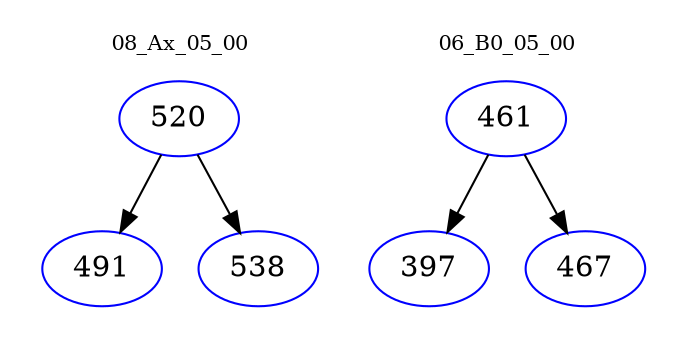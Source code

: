 digraph{
subgraph cluster_0 {
color = white
label = "08_Ax_05_00";
fontsize=10;
T0_520 [label="520", color="blue"]
T0_520 -> T0_491 [color="black"]
T0_491 [label="491", color="blue"]
T0_520 -> T0_538 [color="black"]
T0_538 [label="538", color="blue"]
}
subgraph cluster_1 {
color = white
label = "06_B0_05_00";
fontsize=10;
T1_461 [label="461", color="blue"]
T1_461 -> T1_397 [color="black"]
T1_397 [label="397", color="blue"]
T1_461 -> T1_467 [color="black"]
T1_467 [label="467", color="blue"]
}
}
